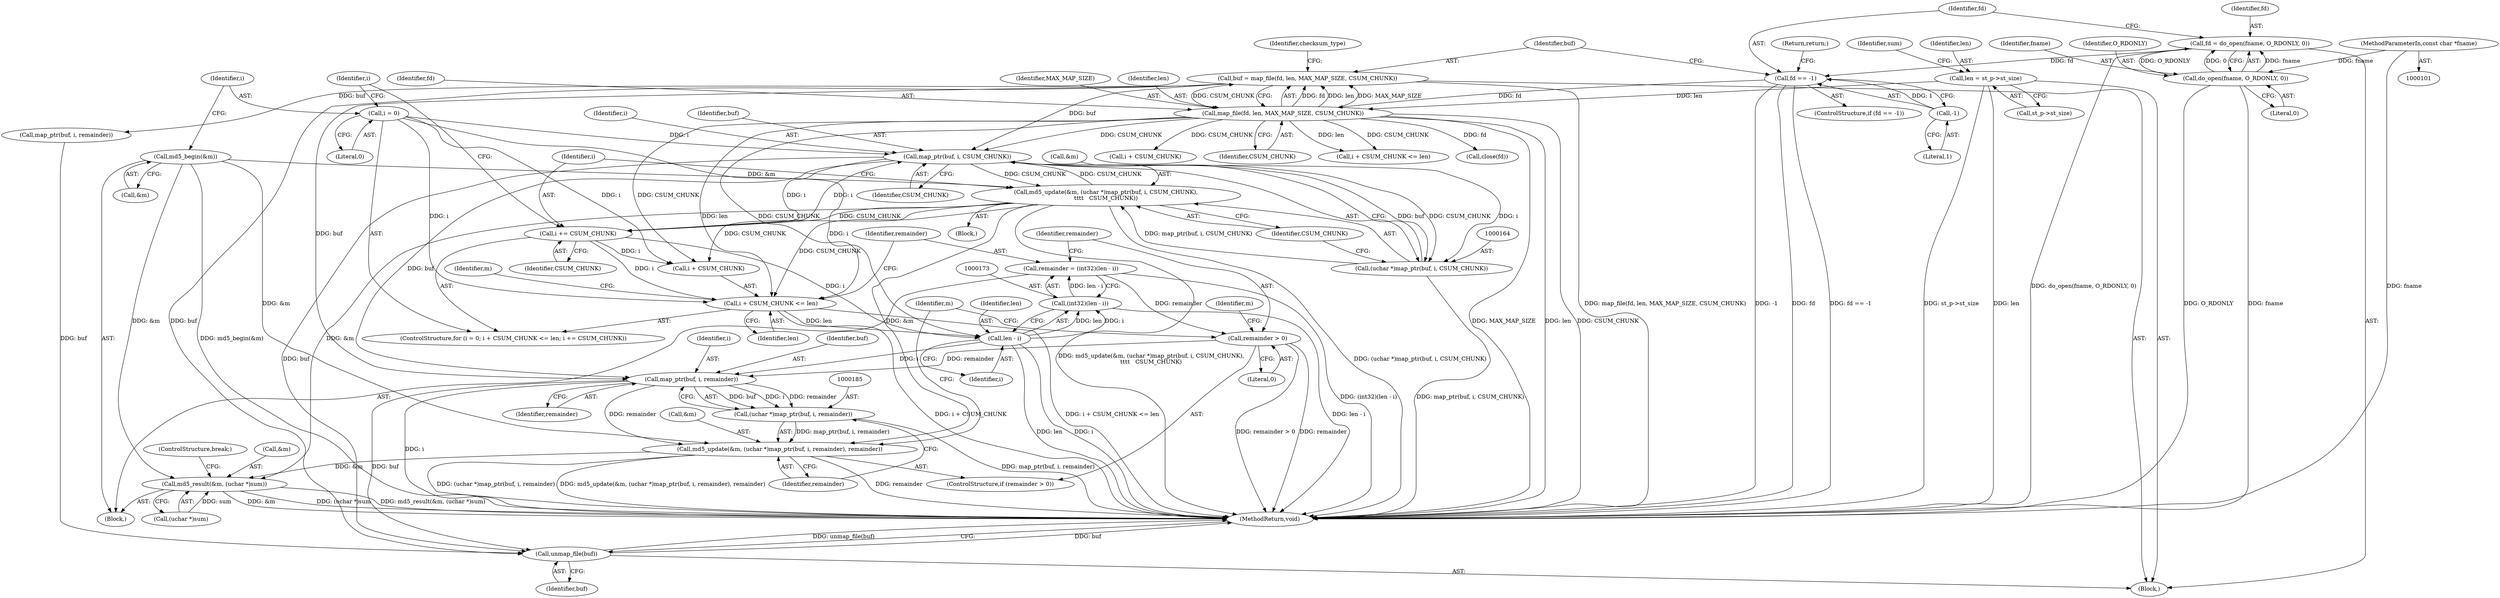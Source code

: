 digraph "0_samba_7b8a4ecd6ff9cdf4e5d3850ebf822f1e989255b3_0@API" {
"1000170" [label="(Call,remainder = (int32)(len - i))"];
"1000172" [label="(Call,(int32)(len - i))"];
"1000174" [label="(Call,len - i)"];
"1000151" [label="(Call,i + CSUM_CHUNK <= len)"];
"1000156" [label="(Call,i += CSUM_CHUNK)"];
"1000160" [label="(Call,md5_update(&m, (uchar *)map_ptr(buf, i, CSUM_CHUNK),\n\t\t\t\t   CSUM_CHUNK))"];
"1000144" [label="(Call,md5_begin(&m))"];
"1000163" [label="(Call,(uchar *)map_ptr(buf, i, CSUM_CHUNK))"];
"1000165" [label="(Call,map_ptr(buf, i, CSUM_CHUNK))"];
"1000133" [label="(Call,buf = map_file(fd, len, MAX_MAP_SIZE, CSUM_CHUNK))"];
"1000135" [label="(Call,map_file(fd, len, MAX_MAP_SIZE, CSUM_CHUNK))"];
"1000128" [label="(Call,fd == -1)"];
"1000121" [label="(Call,fd = do_open(fname, O_RDONLY, 0))"];
"1000123" [label="(Call,do_open(fname, O_RDONLY, 0))"];
"1000102" [label="(MethodParameterIn,const char *fname)"];
"1000130" [label="(Call,-1)"];
"1000109" [label="(Call,len = st_p->st_size)"];
"1000148" [label="(Call,i = 0)"];
"1000178" [label="(Call,remainder > 0)"];
"1000186" [label="(Call,map_ptr(buf, i, remainder))"];
"1000184" [label="(Call,(uchar *)map_ptr(buf, i, remainder))"];
"1000181" [label="(Call,md5_update(&m, (uchar *)map_ptr(buf, i, remainder), remainder))"];
"1000191" [label="(Call,md5_result(&m, (uchar *)sum))"];
"1000258" [label="(Call,unmap_file(buf))"];
"1000171" [label="(Identifier,remainder)"];
"1000141" [label="(Identifier,checksum_type)"];
"1000162" [label="(Identifier,m)"];
"1000160" [label="(Call,md5_update(&m, (uchar *)map_ptr(buf, i, CSUM_CHUNK),\n\t\t\t\t   CSUM_CHUNK))"];
"1000193" [label="(Identifier,m)"];
"1000156" [label="(Call,i += CSUM_CHUNK)"];
"1000129" [label="(Identifier,fd)"];
"1000184" [label="(Call,(uchar *)map_ptr(buf, i, remainder))"];
"1000165" [label="(Call,map_ptr(buf, i, CSUM_CHUNK))"];
"1000152" [label="(Call,i + CSUM_CHUNK)"];
"1000210" [label="(Call,i + CSUM_CHUNK <= len)"];
"1000157" [label="(Identifier,i)"];
"1000194" [label="(Call,(uchar *)sum)"];
"1000139" [label="(Identifier,CSUM_CHUNK)"];
"1000159" [label="(Block,)"];
"1000186" [label="(Call,map_ptr(buf, i, remainder))"];
"1000260" [label="(MethodReturn,void)"];
"1000188" [label="(Identifier,i)"];
"1000187" [label="(Identifier,buf)"];
"1000183" [label="(Identifier,m)"];
"1000138" [label="(Identifier,MAX_MAP_SIZE)"];
"1000172" [label="(Call,(int32)(len - i))"];
"1000168" [label="(Identifier,CSUM_CHUNK)"];
"1000181" [label="(Call,md5_update(&m, (uchar *)map_ptr(buf, i, remainder), remainder))"];
"1000174" [label="(Call,len - i)"];
"1000137" [label="(Identifier,len)"];
"1000124" [label="(Identifier,fname)"];
"1000176" [label="(Identifier,i)"];
"1000258" [label="(Call,unmap_file(buf))"];
"1000147" [label="(ControlStructure,for (i = 0; i + CSUM_CHUNK <= len; i += CSUM_CHUNK))"];
"1000122" [label="(Identifier,fd)"];
"1000127" [label="(ControlStructure,if (fd == -1))"];
"1000175" [label="(Identifier,len)"];
"1000178" [label="(Call,remainder > 0)"];
"1000170" [label="(Call,remainder = (int32)(len - i))"];
"1000161" [label="(Call,&m)"];
"1000166" [label="(Identifier,buf)"];
"1000128" [label="(Call,fd == -1)"];
"1000134" [label="(Identifier,buf)"];
"1000259" [label="(Identifier,buf)"];
"1000169" [label="(Identifier,CSUM_CHUNK)"];
"1000144" [label="(Call,md5_begin(&m))"];
"1000150" [label="(Literal,0)"];
"1000109" [label="(Call,len = st_p->st_size)"];
"1000151" [label="(Call,i + CSUM_CHUNK <= len)"];
"1000126" [label="(Literal,0)"];
"1000153" [label="(Identifier,i)"];
"1000177" [label="(ControlStructure,if (remainder > 0))"];
"1000192" [label="(Call,&m)"];
"1000105" [label="(Block,)"];
"1000182" [label="(Call,&m)"];
"1000131" [label="(Literal,1)"];
"1000132" [label="(Return,return;)"];
"1000148" [label="(Call,i = 0)"];
"1000123" [label="(Call,do_open(fname, O_RDONLY, 0))"];
"1000179" [label="(Identifier,remainder)"];
"1000256" [label="(Call,close(fd))"];
"1000111" [label="(Call,st_p->st_size)"];
"1000145" [label="(Call,&m)"];
"1000142" [label="(Block,)"];
"1000135" [label="(Call,map_file(fd, len, MAX_MAP_SIZE, CSUM_CHUNK))"];
"1000130" [label="(Call,-1)"];
"1000149" [label="(Identifier,i)"];
"1000102" [label="(MethodParameterIn,const char *fname)"];
"1000121" [label="(Call,fd = do_open(fname, O_RDONLY, 0))"];
"1000211" [label="(Call,i + CSUM_CHUNK)"];
"1000167" [label="(Identifier,i)"];
"1000197" [label="(ControlStructure,break;)"];
"1000180" [label="(Literal,0)"];
"1000189" [label="(Identifier,remainder)"];
"1000118" [label="(Identifier,sum)"];
"1000125" [label="(Identifier,O_RDONLY)"];
"1000163" [label="(Call,(uchar *)map_ptr(buf, i, CSUM_CHUNK))"];
"1000190" [label="(Identifier,remainder)"];
"1000136" [label="(Identifier,fd)"];
"1000191" [label="(Call,md5_result(&m, (uchar *)sum))"];
"1000155" [label="(Identifier,len)"];
"1000133" [label="(Call,buf = map_file(fd, len, MAX_MAP_SIZE, CSUM_CHUNK))"];
"1000158" [label="(Identifier,CSUM_CHUNK)"];
"1000239" [label="(Call,map_ptr(buf, i, remainder))"];
"1000110" [label="(Identifier,len)"];
"1000170" -> "1000142"  [label="AST: "];
"1000170" -> "1000172"  [label="CFG: "];
"1000171" -> "1000170"  [label="AST: "];
"1000172" -> "1000170"  [label="AST: "];
"1000179" -> "1000170"  [label="CFG: "];
"1000170" -> "1000260"  [label="DDG: (int32)(len - i)"];
"1000172" -> "1000170"  [label="DDG: len - i"];
"1000170" -> "1000178"  [label="DDG: remainder"];
"1000172" -> "1000174"  [label="CFG: "];
"1000173" -> "1000172"  [label="AST: "];
"1000174" -> "1000172"  [label="AST: "];
"1000172" -> "1000260"  [label="DDG: len - i"];
"1000174" -> "1000172"  [label="DDG: len"];
"1000174" -> "1000172"  [label="DDG: i"];
"1000174" -> "1000176"  [label="CFG: "];
"1000175" -> "1000174"  [label="AST: "];
"1000176" -> "1000174"  [label="AST: "];
"1000174" -> "1000260"  [label="DDG: i"];
"1000174" -> "1000260"  [label="DDG: len"];
"1000151" -> "1000174"  [label="DDG: len"];
"1000156" -> "1000174"  [label="DDG: i"];
"1000148" -> "1000174"  [label="DDG: i"];
"1000174" -> "1000186"  [label="DDG: i"];
"1000151" -> "1000147"  [label="AST: "];
"1000151" -> "1000155"  [label="CFG: "];
"1000152" -> "1000151"  [label="AST: "];
"1000155" -> "1000151"  [label="AST: "];
"1000162" -> "1000151"  [label="CFG: "];
"1000171" -> "1000151"  [label="CFG: "];
"1000151" -> "1000260"  [label="DDG: i + CSUM_CHUNK <= len"];
"1000151" -> "1000260"  [label="DDG: i + CSUM_CHUNK"];
"1000156" -> "1000151"  [label="DDG: i"];
"1000148" -> "1000151"  [label="DDG: i"];
"1000135" -> "1000151"  [label="DDG: CSUM_CHUNK"];
"1000135" -> "1000151"  [label="DDG: len"];
"1000160" -> "1000151"  [label="DDG: CSUM_CHUNK"];
"1000156" -> "1000147"  [label="AST: "];
"1000156" -> "1000158"  [label="CFG: "];
"1000157" -> "1000156"  [label="AST: "];
"1000158" -> "1000156"  [label="AST: "];
"1000153" -> "1000156"  [label="CFG: "];
"1000156" -> "1000152"  [label="DDG: i"];
"1000160" -> "1000156"  [label="DDG: CSUM_CHUNK"];
"1000165" -> "1000156"  [label="DDG: i"];
"1000156" -> "1000165"  [label="DDG: i"];
"1000160" -> "1000159"  [label="AST: "];
"1000160" -> "1000169"  [label="CFG: "];
"1000161" -> "1000160"  [label="AST: "];
"1000163" -> "1000160"  [label="AST: "];
"1000169" -> "1000160"  [label="AST: "];
"1000157" -> "1000160"  [label="CFG: "];
"1000160" -> "1000260"  [label="DDG: md5_update(&m, (uchar *)map_ptr(buf, i, CSUM_CHUNK),\n\t\t\t\t   CSUM_CHUNK)"];
"1000160" -> "1000260"  [label="DDG: (uchar *)map_ptr(buf, i, CSUM_CHUNK)"];
"1000160" -> "1000152"  [label="DDG: CSUM_CHUNK"];
"1000144" -> "1000160"  [label="DDG: &m"];
"1000163" -> "1000160"  [label="DDG: map_ptr(buf, i, CSUM_CHUNK)"];
"1000160" -> "1000165"  [label="DDG: CSUM_CHUNK"];
"1000165" -> "1000160"  [label="DDG: CSUM_CHUNK"];
"1000160" -> "1000181"  [label="DDG: &m"];
"1000160" -> "1000191"  [label="DDG: &m"];
"1000144" -> "1000142"  [label="AST: "];
"1000144" -> "1000145"  [label="CFG: "];
"1000145" -> "1000144"  [label="AST: "];
"1000149" -> "1000144"  [label="CFG: "];
"1000144" -> "1000260"  [label="DDG: md5_begin(&m)"];
"1000144" -> "1000181"  [label="DDG: &m"];
"1000144" -> "1000191"  [label="DDG: &m"];
"1000163" -> "1000165"  [label="CFG: "];
"1000164" -> "1000163"  [label="AST: "];
"1000165" -> "1000163"  [label="AST: "];
"1000169" -> "1000163"  [label="CFG: "];
"1000163" -> "1000260"  [label="DDG: map_ptr(buf, i, CSUM_CHUNK)"];
"1000165" -> "1000163"  [label="DDG: buf"];
"1000165" -> "1000163"  [label="DDG: i"];
"1000165" -> "1000163"  [label="DDG: CSUM_CHUNK"];
"1000165" -> "1000168"  [label="CFG: "];
"1000166" -> "1000165"  [label="AST: "];
"1000167" -> "1000165"  [label="AST: "];
"1000168" -> "1000165"  [label="AST: "];
"1000133" -> "1000165"  [label="DDG: buf"];
"1000148" -> "1000165"  [label="DDG: i"];
"1000135" -> "1000165"  [label="DDG: CSUM_CHUNK"];
"1000165" -> "1000186"  [label="DDG: buf"];
"1000165" -> "1000258"  [label="DDG: buf"];
"1000133" -> "1000105"  [label="AST: "];
"1000133" -> "1000135"  [label="CFG: "];
"1000134" -> "1000133"  [label="AST: "];
"1000135" -> "1000133"  [label="AST: "];
"1000141" -> "1000133"  [label="CFG: "];
"1000133" -> "1000260"  [label="DDG: map_file(fd, len, MAX_MAP_SIZE, CSUM_CHUNK)"];
"1000135" -> "1000133"  [label="DDG: fd"];
"1000135" -> "1000133"  [label="DDG: len"];
"1000135" -> "1000133"  [label="DDG: MAX_MAP_SIZE"];
"1000135" -> "1000133"  [label="DDG: CSUM_CHUNK"];
"1000133" -> "1000186"  [label="DDG: buf"];
"1000133" -> "1000239"  [label="DDG: buf"];
"1000133" -> "1000258"  [label="DDG: buf"];
"1000135" -> "1000139"  [label="CFG: "];
"1000136" -> "1000135"  [label="AST: "];
"1000137" -> "1000135"  [label="AST: "];
"1000138" -> "1000135"  [label="AST: "];
"1000139" -> "1000135"  [label="AST: "];
"1000135" -> "1000260"  [label="DDG: CSUM_CHUNK"];
"1000135" -> "1000260"  [label="DDG: MAX_MAP_SIZE"];
"1000135" -> "1000260"  [label="DDG: len"];
"1000128" -> "1000135"  [label="DDG: fd"];
"1000109" -> "1000135"  [label="DDG: len"];
"1000135" -> "1000152"  [label="DDG: CSUM_CHUNK"];
"1000135" -> "1000210"  [label="DDG: CSUM_CHUNK"];
"1000135" -> "1000210"  [label="DDG: len"];
"1000135" -> "1000211"  [label="DDG: CSUM_CHUNK"];
"1000135" -> "1000256"  [label="DDG: fd"];
"1000128" -> "1000127"  [label="AST: "];
"1000128" -> "1000130"  [label="CFG: "];
"1000129" -> "1000128"  [label="AST: "];
"1000130" -> "1000128"  [label="AST: "];
"1000132" -> "1000128"  [label="CFG: "];
"1000134" -> "1000128"  [label="CFG: "];
"1000128" -> "1000260"  [label="DDG: -1"];
"1000128" -> "1000260"  [label="DDG: fd"];
"1000128" -> "1000260"  [label="DDG: fd == -1"];
"1000121" -> "1000128"  [label="DDG: fd"];
"1000130" -> "1000128"  [label="DDG: 1"];
"1000121" -> "1000105"  [label="AST: "];
"1000121" -> "1000123"  [label="CFG: "];
"1000122" -> "1000121"  [label="AST: "];
"1000123" -> "1000121"  [label="AST: "];
"1000129" -> "1000121"  [label="CFG: "];
"1000121" -> "1000260"  [label="DDG: do_open(fname, O_RDONLY, 0)"];
"1000123" -> "1000121"  [label="DDG: fname"];
"1000123" -> "1000121"  [label="DDG: O_RDONLY"];
"1000123" -> "1000121"  [label="DDG: 0"];
"1000123" -> "1000126"  [label="CFG: "];
"1000124" -> "1000123"  [label="AST: "];
"1000125" -> "1000123"  [label="AST: "];
"1000126" -> "1000123"  [label="AST: "];
"1000123" -> "1000260"  [label="DDG: O_RDONLY"];
"1000123" -> "1000260"  [label="DDG: fname"];
"1000102" -> "1000123"  [label="DDG: fname"];
"1000102" -> "1000101"  [label="AST: "];
"1000102" -> "1000260"  [label="DDG: fname"];
"1000130" -> "1000131"  [label="CFG: "];
"1000131" -> "1000130"  [label="AST: "];
"1000109" -> "1000105"  [label="AST: "];
"1000109" -> "1000111"  [label="CFG: "];
"1000110" -> "1000109"  [label="AST: "];
"1000111" -> "1000109"  [label="AST: "];
"1000118" -> "1000109"  [label="CFG: "];
"1000109" -> "1000260"  [label="DDG: len"];
"1000109" -> "1000260"  [label="DDG: st_p->st_size"];
"1000148" -> "1000147"  [label="AST: "];
"1000148" -> "1000150"  [label="CFG: "];
"1000149" -> "1000148"  [label="AST: "];
"1000150" -> "1000148"  [label="AST: "];
"1000153" -> "1000148"  [label="CFG: "];
"1000148" -> "1000152"  [label="DDG: i"];
"1000178" -> "1000177"  [label="AST: "];
"1000178" -> "1000180"  [label="CFG: "];
"1000179" -> "1000178"  [label="AST: "];
"1000180" -> "1000178"  [label="AST: "];
"1000183" -> "1000178"  [label="CFG: "];
"1000193" -> "1000178"  [label="CFG: "];
"1000178" -> "1000260"  [label="DDG: remainder > 0"];
"1000178" -> "1000260"  [label="DDG: remainder"];
"1000178" -> "1000186"  [label="DDG: remainder"];
"1000186" -> "1000184"  [label="AST: "];
"1000186" -> "1000189"  [label="CFG: "];
"1000187" -> "1000186"  [label="AST: "];
"1000188" -> "1000186"  [label="AST: "];
"1000189" -> "1000186"  [label="AST: "];
"1000184" -> "1000186"  [label="CFG: "];
"1000186" -> "1000260"  [label="DDG: i"];
"1000186" -> "1000184"  [label="DDG: buf"];
"1000186" -> "1000184"  [label="DDG: i"];
"1000186" -> "1000184"  [label="DDG: remainder"];
"1000186" -> "1000181"  [label="DDG: remainder"];
"1000186" -> "1000258"  [label="DDG: buf"];
"1000184" -> "1000181"  [label="AST: "];
"1000185" -> "1000184"  [label="AST: "];
"1000190" -> "1000184"  [label="CFG: "];
"1000184" -> "1000260"  [label="DDG: map_ptr(buf, i, remainder)"];
"1000184" -> "1000181"  [label="DDG: map_ptr(buf, i, remainder)"];
"1000181" -> "1000177"  [label="AST: "];
"1000181" -> "1000190"  [label="CFG: "];
"1000182" -> "1000181"  [label="AST: "];
"1000190" -> "1000181"  [label="AST: "];
"1000193" -> "1000181"  [label="CFG: "];
"1000181" -> "1000260"  [label="DDG: md5_update(&m, (uchar *)map_ptr(buf, i, remainder), remainder)"];
"1000181" -> "1000260"  [label="DDG: remainder"];
"1000181" -> "1000260"  [label="DDG: (uchar *)map_ptr(buf, i, remainder)"];
"1000181" -> "1000191"  [label="DDG: &m"];
"1000191" -> "1000142"  [label="AST: "];
"1000191" -> "1000194"  [label="CFG: "];
"1000192" -> "1000191"  [label="AST: "];
"1000194" -> "1000191"  [label="AST: "];
"1000197" -> "1000191"  [label="CFG: "];
"1000191" -> "1000260"  [label="DDG: (uchar *)sum"];
"1000191" -> "1000260"  [label="DDG: md5_result(&m, (uchar *)sum)"];
"1000191" -> "1000260"  [label="DDG: &m"];
"1000194" -> "1000191"  [label="DDG: sum"];
"1000258" -> "1000105"  [label="AST: "];
"1000258" -> "1000259"  [label="CFG: "];
"1000259" -> "1000258"  [label="AST: "];
"1000260" -> "1000258"  [label="CFG: "];
"1000258" -> "1000260"  [label="DDG: buf"];
"1000258" -> "1000260"  [label="DDG: unmap_file(buf)"];
"1000239" -> "1000258"  [label="DDG: buf"];
}

